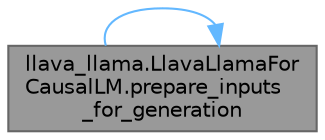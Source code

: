 digraph "llava_llama.LlavaLlamaForCausalLM.prepare_inputs_for_generation"
{
 // LATEX_PDF_SIZE
  bgcolor="transparent";
  edge [fontname=Helvetica,fontsize=10,labelfontname=Helvetica,labelfontsize=10];
  node [fontname=Helvetica,fontsize=10,shape=box,height=0.2,width=0.4];
  rankdir="LR";
  Node1 [id="Node000001",label="llava_llama.LlavaLlamaFor\lCausalLM.prepare_inputs\l_for_generation",height=0.2,width=0.4,color="gray40", fillcolor="grey60", style="filled", fontcolor="black",tooltip="생성에 필요한 입력을 준비하는 메서드"];
  Node1 -> Node1 [id="edge1_Node000001_Node000001",color="steelblue1",style="solid",tooltip=" "];
}
